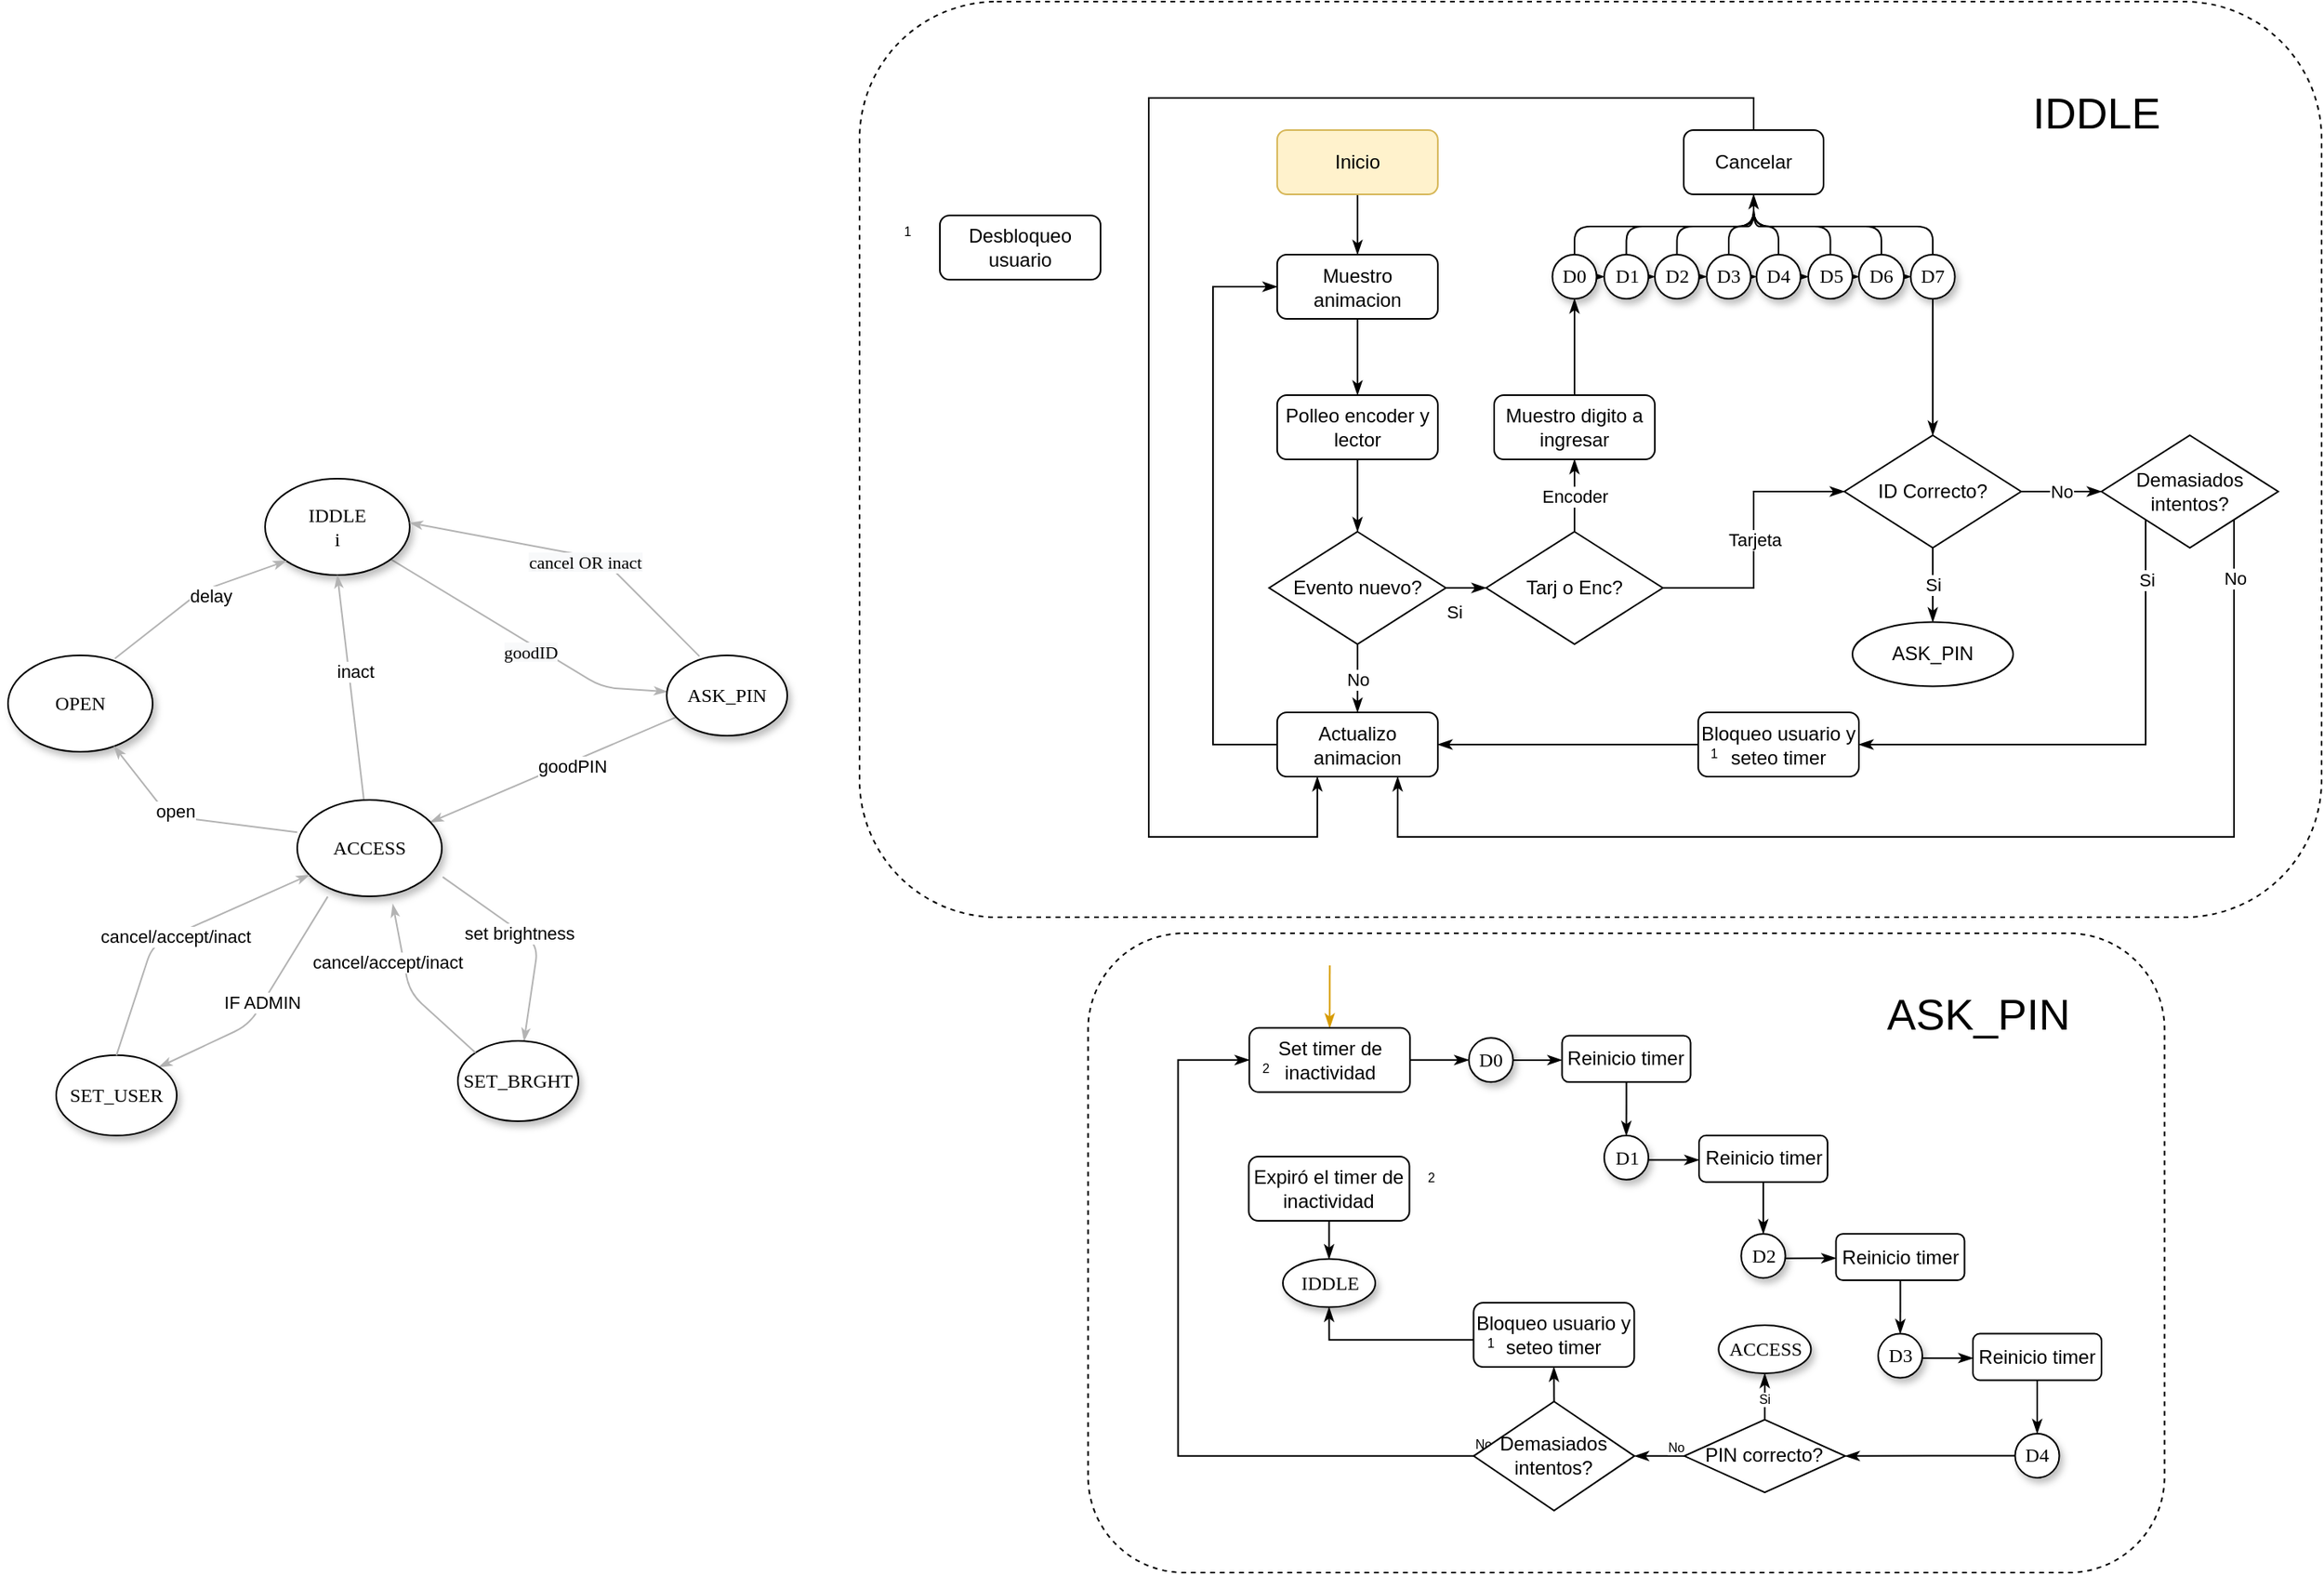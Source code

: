 <mxfile version="13.7.9" type="device"><diagram name="Page-1" id="42789a77-a242-8287-6e28-9cd8cfd52e62"><mxGraphModel dx="1693" dy="1865" grid="1" gridSize="10" guides="1" tooltips="1" connect="1" arrows="1" fold="1" page="1" pageScale="1" pageWidth="1100" pageHeight="850" background="#ffffff" math="0" shadow="0"><root><mxCell id="0"/><mxCell id="1" parent="0"/><mxCell id="RaP16aRLE0DWbijVySvO-235" value="" style="rounded=1;whiteSpace=wrap;html=1;dashed=1;labelBackgroundColor=#ffffff;" vertex="1" parent="1"><mxGeometry x="952.25" y="230" width="670" height="398" as="geometry"/></mxCell><mxCell id="RaP16aRLE0DWbijVySvO-65" value="" style="rounded=1;whiteSpace=wrap;html=1;dashed=1;labelBackgroundColor=#ffffff;" vertex="1" parent="1"><mxGeometry x="810" y="-350" width="910" height="570" as="geometry"/></mxCell><mxCell id="1ea317790d2ca983-12" style="edgeStyle=none;rounded=1;html=1;labelBackgroundColor=none;startArrow=none;startFill=0;startSize=5;endArrow=classicThin;endFill=1;endSize=5;jettySize=auto;orthogonalLoop=1;strokeColor=#B3B3B3;strokeWidth=1;fontFamily=Verdana;fontSize=12;exitX=0.211;exitY=1.003;exitDx=0;exitDy=0;entryX=1;entryY=0;entryDx=0;entryDy=0;exitPerimeter=0;" parent="1" source="1ea317790d2ca983-4" target="1ea317790d2ca983-2" edge="1"><mxGeometry relative="1" as="geometry"><mxPoint x="519.34" y="276.11" as="sourcePoint"/><Array as="points"><mxPoint x="430" y="287"/></Array></mxGeometry></mxCell><mxCell id="RaP16aRLE0DWbijVySvO-8" value="IF ADMIN" style="edgeLabel;html=1;align=center;verticalAlign=middle;resizable=0;points=[];" vertex="1" connectable="0" parent="1ea317790d2ca983-12"><mxGeometry x="0.001" y="-1" relative="1" as="geometry"><mxPoint as="offset"/></mxGeometry></mxCell><mxCell id="1ea317790d2ca983-13" value="" style="edgeStyle=none;rounded=1;html=1;labelBackgroundColor=none;startArrow=none;startFill=0;startSize=5;endArrow=classicThin;endFill=1;endSize=5;jettySize=auto;orthogonalLoop=1;strokeColor=#B3B3B3;strokeWidth=1;fontFamily=Verdana;fontSize=12;metaEdit=0;exitX=1.006;exitY=0.799;exitDx=0;exitDy=0;exitPerimeter=0;" parent="1" source="1ea317790d2ca983-4" target="1ea317790d2ca983-9" edge="1"><mxGeometry relative="1" as="geometry"><mxPoint x="590" y="147" as="sourcePoint"/><Array as="points"><mxPoint x="610" y="237"/></Array></mxGeometry></mxCell><mxCell id="RaP16aRLE0DWbijVySvO-10" value="set brightness" style="edgeLabel;html=1;align=center;verticalAlign=middle;resizable=0;points=[];" vertex="1" connectable="0" parent="1ea317790d2ca983-13"><mxGeometry x="-0.119" y="-1" relative="1" as="geometry"><mxPoint as="offset"/></mxGeometry></mxCell><mxCell id="1ea317790d2ca983-14" value="" style="edgeStyle=none;rounded=1;html=1;labelBackgroundColor=none;startArrow=none;startFill=0;startSize=5;endArrow=classicThin;endFill=1;endSize=5;jettySize=auto;orthogonalLoop=1;strokeColor=#B3B3B3;strokeWidth=1;fontFamily=Verdana;fontSize=12" parent="1" source="1ea317790d2ca983-1" target="1ea317790d2ca983-3" edge="1"><mxGeometry relative="1" as="geometry"><Array as="points"><mxPoint x="650" y="77"/></Array></mxGeometry></mxCell><mxCell id="RaP16aRLE0DWbijVySvO-16" value="&lt;span style=&quot;font-family: &amp;#34;verdana&amp;#34; ; background-color: rgb(248 , 249 , 250)&quot;&gt;&lt;font style=&quot;font-size: 11px&quot;&gt;goodID&lt;/font&gt;&lt;/span&gt;" style="edgeLabel;html=1;align=center;verticalAlign=middle;resizable=0;points=[];" vertex="1" connectable="0" parent="1ea317790d2ca983-14"><mxGeometry x="0.07" y="-4" relative="1" as="geometry"><mxPoint as="offset"/></mxGeometry></mxCell><mxCell id="1ea317790d2ca983-1" value="IDDLE&lt;br&gt;i" style="ellipse;whiteSpace=wrap;html=1;rounded=0;shadow=1;comic=0;labelBackgroundColor=none;strokeWidth=1;fontFamily=Verdana;fontSize=12;align=center;" parent="1" vertex="1"><mxGeometry x="440" y="-53" width="90" height="60" as="geometry"/></mxCell><mxCell id="1ea317790d2ca983-2" value="&lt;span&gt;SET_USER&lt;/span&gt;" style="ellipse;whiteSpace=wrap;html=1;rounded=0;shadow=1;comic=0;labelBackgroundColor=none;strokeWidth=1;fontFamily=Verdana;fontSize=12;align=center;" parent="1" vertex="1"><mxGeometry x="310" y="305.93" width="75" height="50" as="geometry"/></mxCell><mxCell id="1ea317790d2ca983-15" value="" style="edgeStyle=none;rounded=1;html=1;labelBackgroundColor=none;startArrow=none;startFill=0;startSize=5;endArrow=classicThin;endFill=1;endSize=5;jettySize=auto;orthogonalLoop=1;strokeColor=#B3B3B3;strokeWidth=1;fontFamily=Verdana;fontSize=12" parent="1" source="1ea317790d2ca983-3" target="1ea317790d2ca983-4" edge="1"><mxGeometry relative="1" as="geometry"/></mxCell><mxCell id="RaP16aRLE0DWbijVySvO-13" value="goodPIN" style="edgeLabel;html=1;align=center;verticalAlign=middle;resizable=0;points=[];" vertex="1" connectable="0" parent="1ea317790d2ca983-15"><mxGeometry x="-0.144" y="3" relative="1" as="geometry"><mxPoint x="-1" as="offset"/></mxGeometry></mxCell><mxCell id="1ea317790d2ca983-3" value="&lt;span&gt;ASK_PIN&lt;/span&gt;" style="ellipse;whiteSpace=wrap;html=1;rounded=0;shadow=1;comic=0;labelBackgroundColor=none;strokeWidth=1;fontFamily=Verdana;fontSize=12;align=center;" parent="1" vertex="1"><mxGeometry x="690" y="57" width="75" height="50" as="geometry"/></mxCell><mxCell id="1ea317790d2ca983-16" value="" style="edgeStyle=none;rounded=1;html=1;labelBackgroundColor=none;startArrow=none;startFill=0;startSize=5;endArrow=classicThin;endFill=1;endSize=5;jettySize=auto;orthogonalLoop=1;strokeColor=#B3B3B3;strokeWidth=1;fontFamily=Verdana;fontSize=12;entryX=0.5;entryY=1;entryDx=0;entryDy=0;" parent="1" source="1ea317790d2ca983-4" target="1ea317790d2ca983-1" edge="1"><mxGeometry relative="1" as="geometry"><mxPoint x="727.5" y="337" as="targetPoint"/></mxGeometry></mxCell><mxCell id="RaP16aRLE0DWbijVySvO-14" value="inact" style="edgeLabel;html=1;align=center;verticalAlign=middle;resizable=0;points=[];" vertex="1" connectable="0" parent="1ea317790d2ca983-16"><mxGeometry x="0.141" y="-4" relative="1" as="geometry"><mxPoint as="offset"/></mxGeometry></mxCell><mxCell id="1ea317790d2ca983-4" value="ACCESS" style="ellipse;whiteSpace=wrap;html=1;rounded=0;shadow=1;comic=0;labelBackgroundColor=none;strokeWidth=1;fontFamily=Verdana;fontSize=12;align=center;" parent="1" vertex="1"><mxGeometry x="460" y="147" width="90" height="60" as="geometry"/></mxCell><mxCell id="1ea317790d2ca983-9" value="SET_BRGHT" style="ellipse;whiteSpace=wrap;html=1;rounded=0;shadow=1;comic=0;labelBackgroundColor=none;strokeWidth=1;fontFamily=Verdana;fontSize=12;align=center;" parent="1" vertex="1"><mxGeometry x="560" y="297" width="75" height="50" as="geometry"/></mxCell><mxCell id="RaP16aRLE0DWbijVySvO-6" value="" style="edgeStyle=none;rounded=1;html=1;labelBackgroundColor=none;startArrow=classicThin;startFill=1;startSize=5;endArrow=none;endFill=0;endSize=5;jettySize=auto;orthogonalLoop=1;strokeColor=#B3B3B3;strokeWidth=1;fontFamily=Verdana;fontSize=12;exitX=0.661;exitY=1.081;exitDx=0;exitDy=0;entryX=0;entryY=0;entryDx=0;entryDy=0;exitPerimeter=0;" edge="1" parent="1" source="1ea317790d2ca983-4" target="1ea317790d2ca983-9"><mxGeometry relative="1" as="geometry"><mxPoint x="577.03" y="168.072" as="sourcePoint"/><mxPoint x="619.609" y="303.491" as="targetPoint"/><Array as="points"><mxPoint x="530" y="267"/></Array></mxGeometry></mxCell><mxCell id="RaP16aRLE0DWbijVySvO-11" value="cancel/accept/inact" style="edgeLabel;html=1;align=center;verticalAlign=middle;resizable=0;points=[];" vertex="1" connectable="0" parent="RaP16aRLE0DWbijVySvO-6"><mxGeometry x="0.022" y="18" relative="1" as="geometry"><mxPoint x="-27" y="-7" as="offset"/></mxGeometry></mxCell><mxCell id="RaP16aRLE0DWbijVySvO-7" style="edgeStyle=none;rounded=1;html=1;labelBackgroundColor=none;startArrow=classicThin;startFill=1;startSize=5;endArrow=none;endFill=0;endSize=5;jettySize=auto;orthogonalLoop=1;strokeColor=#B3B3B3;strokeWidth=1;fontFamily=Verdana;fontSize=12;entryX=0.5;entryY=0;entryDx=0;entryDy=0;" edge="1" parent="1" source="1ea317790d2ca983-4" target="1ea317790d2ca983-2"><mxGeometry relative="1" as="geometry"><mxPoint x="502.97" y="267.002" as="sourcePoint"/><mxPoint x="546.91" y="599.911" as="targetPoint"/><Array as="points"><mxPoint x="370" y="237"/></Array></mxGeometry></mxCell><mxCell id="RaP16aRLE0DWbijVySvO-9" value="cancel/accept/inact" style="edgeLabel;html=1;align=center;verticalAlign=middle;resizable=0;points=[];" vertex="1" connectable="0" parent="RaP16aRLE0DWbijVySvO-7"><mxGeometry x="0.033" y="1" relative="1" as="geometry"><mxPoint as="offset"/></mxGeometry></mxCell><mxCell id="RaP16aRLE0DWbijVySvO-17" value="" style="edgeStyle=none;rounded=1;html=1;labelBackgroundColor=none;startArrow=classicThin;startFill=1;startSize=5;endArrow=none;endFill=0;endSize=5;jettySize=auto;orthogonalLoop=1;strokeColor=#B3B3B3;strokeWidth=1;fontFamily=Verdana;fontSize=12;entryX=0.271;entryY=0.011;entryDx=0;entryDy=0;entryPerimeter=0;" edge="1" parent="1" target="1ea317790d2ca983-3"><mxGeometry relative="1" as="geometry"><mxPoint x="530.0" y="-25.5" as="sourcePoint"/><mxPoint x="701.889" y="57.002" as="targetPoint"/><Array as="points"><mxPoint x="650" y="-3"/></Array></mxGeometry></mxCell><mxCell id="RaP16aRLE0DWbijVySvO-18" value="&lt;font face=&quot;verdana&quot; size=&quot;1&quot;&gt;&lt;span style=&quot;background-color: rgb(248 , 249 , 250) ; font-size: 11px&quot;&gt;cancel OR inact&lt;/span&gt;&lt;/font&gt;" style="edgeLabel;html=1;align=center;verticalAlign=middle;resizable=0;points=[];" vertex="1" connectable="0" parent="RaP16aRLE0DWbijVySvO-17"><mxGeometry x="0.07" y="-4" relative="1" as="geometry"><mxPoint as="offset"/></mxGeometry></mxCell><mxCell id="RaP16aRLE0DWbijVySvO-26" value="OPEN" style="ellipse;whiteSpace=wrap;html=1;rounded=0;shadow=1;comic=0;labelBackgroundColor=none;strokeWidth=1;fontFamily=Verdana;fontSize=12;align=center;" vertex="1" parent="1"><mxGeometry x="280" y="57" width="90" height="60" as="geometry"/></mxCell><mxCell id="RaP16aRLE0DWbijVySvO-27" value="" style="edgeStyle=none;rounded=1;html=1;labelBackgroundColor=none;startArrow=none;startFill=0;startSize=5;endArrow=classicThin;endFill=1;endSize=5;jettySize=auto;orthogonalLoop=1;strokeColor=#B3B3B3;strokeWidth=1;fontFamily=Verdana;fontSize=12;" edge="1" parent="1" target="RaP16aRLE0DWbijVySvO-26"><mxGeometry relative="1" as="geometry"><mxPoint x="459.999" y="167.092" as="sourcePoint"/><mxPoint x="443.53" y="27" as="targetPoint"/><Array as="points"><mxPoint x="380" y="157"/></Array></mxGeometry></mxCell><mxCell id="RaP16aRLE0DWbijVySvO-28" value="open" style="edgeLabel;html=1;align=center;verticalAlign=middle;resizable=0;points=[];" vertex="1" connectable="0" parent="RaP16aRLE0DWbijVySvO-27"><mxGeometry x="0.141" y="-4" relative="1" as="geometry"><mxPoint as="offset"/></mxGeometry></mxCell><mxCell id="RaP16aRLE0DWbijVySvO-29" value="" style="edgeStyle=none;rounded=1;html=1;labelBackgroundColor=none;startArrow=none;startFill=0;startSize=5;endArrow=classicThin;endFill=1;endSize=5;jettySize=auto;orthogonalLoop=1;strokeColor=#B3B3B3;strokeWidth=1;fontFamily=Verdana;fontSize=12;entryX=0;entryY=1;entryDx=0;entryDy=0;" edge="1" parent="1" target="1ea317790d2ca983-1"><mxGeometry relative="1" as="geometry"><mxPoint x="346.469" y="59.042" as="sourcePoint"/><mxPoint x="330" y="-81.05" as="targetPoint"/><Array as="points"><mxPoint x="400" y="17"/></Array></mxGeometry></mxCell><mxCell id="RaP16aRLE0DWbijVySvO-31" value="delay" style="edgeLabel;html=1;align=center;verticalAlign=middle;resizable=0;points=[];" vertex="1" connectable="0" parent="RaP16aRLE0DWbijVySvO-29"><mxGeometry x="-0.167" y="-14" relative="1" as="geometry"><mxPoint x="10" y="-18" as="offset"/></mxGeometry></mxCell><mxCell id="RaP16aRLE0DWbijVySvO-54" style="edgeStyle=orthogonalEdgeStyle;rounded=0;orthogonalLoop=1;jettySize=auto;html=1;exitX=0.5;exitY=1;exitDx=0;exitDy=0;entryX=0.5;entryY=0;entryDx=0;entryDy=0;startArrow=none;startFill=0;endArrow=classicThin;endFill=1;" edge="1" parent="1" source="RaP16aRLE0DWbijVySvO-40" target="RaP16aRLE0DWbijVySvO-81"><mxGeometry relative="1" as="geometry"><mxPoint x="1119.94" y="-32.5" as="targetPoint"/></mxGeometry></mxCell><mxCell id="RaP16aRLE0DWbijVySvO-40" value="Muestro animacion" style="rounded=1;whiteSpace=wrap;html=1;" vertex="1" parent="1"><mxGeometry x="1069.94" y="-192.5" width="100" height="40" as="geometry"/></mxCell><mxCell id="RaP16aRLE0DWbijVySvO-58" value="No" style="edgeStyle=orthogonalEdgeStyle;rounded=0;orthogonalLoop=1;jettySize=auto;html=1;exitX=1;exitY=0.5;exitDx=0;exitDy=0;entryX=0;entryY=0.5;entryDx=0;entryDy=0;startArrow=none;startFill=0;endArrow=classicThin;endFill=1;" edge="1" parent="1" source="RaP16aRLE0DWbijVySvO-46" target="RaP16aRLE0DWbijVySvO-55"><mxGeometry relative="1" as="geometry"/></mxCell><mxCell id="RaP16aRLE0DWbijVySvO-98" value="Si" style="edgeStyle=orthogonalEdgeStyle;rounded=0;orthogonalLoop=1;jettySize=auto;html=1;exitX=0.5;exitY=1;exitDx=0;exitDy=0;entryX=0.5;entryY=0;entryDx=0;entryDy=0;startArrow=none;startFill=0;endArrow=classicThin;endFill=1;" edge="1" parent="1" source="RaP16aRLE0DWbijVySvO-46" target="RaP16aRLE0DWbijVySvO-97"><mxGeometry relative="1" as="geometry"/></mxCell><mxCell id="RaP16aRLE0DWbijVySvO-46" value="ID Correcto?" style="rhombus;whiteSpace=wrap;html=1;" vertex="1" parent="1"><mxGeometry x="1423" y="-80" width="110" height="70" as="geometry"/></mxCell><mxCell id="RaP16aRLE0DWbijVySvO-57" style="edgeStyle=orthogonalEdgeStyle;rounded=0;orthogonalLoop=1;jettySize=auto;html=1;exitX=0;exitY=0.5;exitDx=0;exitDy=0;entryX=0;entryY=0.5;entryDx=0;entryDy=0;startArrow=none;startFill=0;endArrow=classicThin;endFill=1;" edge="1" parent="1" source="RaP16aRLE0DWbijVySvO-48" target="RaP16aRLE0DWbijVySvO-40"><mxGeometry relative="1" as="geometry"><Array as="points"><mxPoint x="1030" y="113"/><mxPoint x="1030" y="-172"/></Array></mxGeometry></mxCell><mxCell id="RaP16aRLE0DWbijVySvO-48" value="Actualizo animacion" style="rounded=1;whiteSpace=wrap;html=1;" vertex="1" parent="1"><mxGeometry x="1069.94" y="92.5" width="100" height="40" as="geometry"/></mxCell><mxCell id="RaP16aRLE0DWbijVySvO-59" value="No" style="edgeStyle=orthogonalEdgeStyle;rounded=0;orthogonalLoop=1;jettySize=auto;html=1;exitX=1;exitY=1;exitDx=0;exitDy=0;entryX=0.75;entryY=1;entryDx=0;entryDy=0;startArrow=none;startFill=0;endArrow=classicThin;endFill=1;" edge="1" parent="1" source="RaP16aRLE0DWbijVySvO-55" target="RaP16aRLE0DWbijVySvO-48"><mxGeometry x="-0.904" relative="1" as="geometry"><Array as="points"><mxPoint x="1666" y="170"/><mxPoint x="1145" y="170"/></Array><mxPoint as="offset"/></mxGeometry></mxCell><mxCell id="RaP16aRLE0DWbijVySvO-136" value="Si" style="edgeStyle=orthogonalEdgeStyle;rounded=0;orthogonalLoop=1;jettySize=auto;html=1;exitX=0;exitY=1;exitDx=0;exitDy=0;entryX=1;entryY=0.5;entryDx=0;entryDy=0;startArrow=none;startFill=0;endArrow=classicThin;endFill=1;endSize=6;strokeColor=#000000;" edge="1" parent="1" source="RaP16aRLE0DWbijVySvO-55" target="RaP16aRLE0DWbijVySvO-135"><mxGeometry x="-0.764" relative="1" as="geometry"><Array as="points"><mxPoint x="1611" y="113"/></Array><mxPoint as="offset"/></mxGeometry></mxCell><mxCell id="RaP16aRLE0DWbijVySvO-55" value="Demasiados intentos?" style="rhombus;whiteSpace=wrap;html=1;" vertex="1" parent="1"><mxGeometry x="1583" y="-80" width="110" height="70" as="geometry"/></mxCell><mxCell id="RaP16aRLE0DWbijVySvO-64" style="edgeStyle=orthogonalEdgeStyle;rounded=0;orthogonalLoop=1;jettySize=auto;html=1;exitX=0.5;exitY=1;exitDx=0;exitDy=0;entryX=0.5;entryY=0;entryDx=0;entryDy=0;startArrow=none;startFill=0;endArrow=classicThin;endFill=1;" edge="1" parent="1" source="RaP16aRLE0DWbijVySvO-63" target="RaP16aRLE0DWbijVySvO-40"><mxGeometry relative="1" as="geometry"/></mxCell><mxCell id="RaP16aRLE0DWbijVySvO-63" value="Inicio" style="rounded=1;whiteSpace=wrap;html=1;fillColor=#fff2cc;strokeColor=#d6b656;" vertex="1" parent="1"><mxGeometry x="1069.94" y="-270" width="100" height="40" as="geometry"/></mxCell><mxCell id="RaP16aRLE0DWbijVySvO-66" value="&lt;font style=&quot;font-size: 27px&quot;&gt;IDDLE&lt;/font&gt;" style="text;html=1;strokeColor=none;fillColor=none;align=center;verticalAlign=middle;whiteSpace=wrap;rounded=0;dashed=1;" vertex="1" parent="1"><mxGeometry x="1560" y="-290" width="40" height="20" as="geometry"/></mxCell><mxCell id="RaP16aRLE0DWbijVySvO-105" style="edgeStyle=orthogonalEdgeStyle;rounded=0;orthogonalLoop=1;jettySize=auto;html=1;exitX=1;exitY=0.5;exitDx=0;exitDy=0;entryX=0;entryY=0.5;entryDx=0;entryDy=0;startArrow=none;startFill=0;endArrow=classicThin;endFill=1;" edge="1" parent="1" source="RaP16aRLE0DWbijVySvO-67" target="RaP16aRLE0DWbijVySvO-90"><mxGeometry relative="1" as="geometry"/></mxCell><mxCell id="RaP16aRLE0DWbijVySvO-122" style="edgeStyle=orthogonalEdgeStyle;orthogonalLoop=1;jettySize=auto;html=1;exitX=0.5;exitY=0;exitDx=0;exitDy=0;entryX=0.5;entryY=1;entryDx=0;entryDy=0;startArrow=none;startFill=0;endArrow=classicThin;endFill=1;endSize=6;rounded=1;" edge="1" parent="1" source="RaP16aRLE0DWbijVySvO-67" target="RaP16aRLE0DWbijVySvO-121"><mxGeometry relative="1" as="geometry"><Array as="points"><mxPoint x="1255" y="-210"/><mxPoint x="1366" y="-210"/></Array></mxGeometry></mxCell><mxCell id="RaP16aRLE0DWbijVySvO-67" value="D0" style="ellipse;whiteSpace=wrap;html=1;rounded=0;shadow=1;comic=0;labelBackgroundColor=none;strokeWidth=1;fontFamily=Verdana;fontSize=12;align=center;" vertex="1" parent="1"><mxGeometry x="1241.25" y="-192.5" width="27.5" height="27.5" as="geometry"/></mxCell><mxCell id="RaP16aRLE0DWbijVySvO-83" style="edgeStyle=orthogonalEdgeStyle;rounded=0;orthogonalLoop=1;jettySize=auto;html=1;entryX=0.5;entryY=0;entryDx=0;entryDy=0;startArrow=none;startFill=0;endArrow=classicThin;endFill=1;" edge="1" parent="1" source="RaP16aRLE0DWbijVySvO-81" target="RaP16aRLE0DWbijVySvO-82"><mxGeometry relative="1" as="geometry"/></mxCell><mxCell id="RaP16aRLE0DWbijVySvO-81" value="Polleo encoder y lector" style="rounded=1;whiteSpace=wrap;html=1;" vertex="1" parent="1"><mxGeometry x="1069.94" y="-105" width="100" height="40" as="geometry"/></mxCell><mxCell id="RaP16aRLE0DWbijVySvO-84" value="No" style="edgeStyle=orthogonalEdgeStyle;rounded=0;orthogonalLoop=1;jettySize=auto;html=1;exitX=0.5;exitY=1;exitDx=0;exitDy=0;entryX=0.5;entryY=0;entryDx=0;entryDy=0;startArrow=none;startFill=0;endArrow=classicThin;endFill=1;" edge="1" parent="1" source="RaP16aRLE0DWbijVySvO-82" target="RaP16aRLE0DWbijVySvO-48"><mxGeometry relative="1" as="geometry"/></mxCell><mxCell id="RaP16aRLE0DWbijVySvO-130" value="Si" style="edgeStyle=orthogonalEdgeStyle;rounded=1;orthogonalLoop=1;jettySize=auto;html=1;exitX=1;exitY=0.5;exitDx=0;exitDy=0;entryX=0;entryY=0.5;entryDx=0;entryDy=0;startArrow=none;startFill=0;endArrow=classicThin;endFill=1;endSize=6;strokeColor=#000000;" edge="1" parent="1"><mxGeometry x="-0.596" y="-15" relative="1" as="geometry"><mxPoint x="1174.94" y="15" as="sourcePoint"/><mxPoint x="1200" y="15" as="targetPoint"/><mxPoint as="offset"/></mxGeometry></mxCell><mxCell id="RaP16aRLE0DWbijVySvO-82" value="Evento nuevo?" style="rhombus;whiteSpace=wrap;html=1;" vertex="1" parent="1"><mxGeometry x="1064.94" y="-20" width="110" height="70" as="geometry"/></mxCell><mxCell id="RaP16aRLE0DWbijVySvO-86" value="Tarjeta" style="edgeStyle=orthogonalEdgeStyle;rounded=0;orthogonalLoop=1;jettySize=auto;html=1;exitX=1;exitY=0.5;exitDx=0;exitDy=0;entryX=0;entryY=0.5;entryDx=0;entryDy=0;startArrow=none;startFill=0;endArrow=classicThin;endFill=1;" edge="1" parent="1" source="RaP16aRLE0DWbijVySvO-85" target="RaP16aRLE0DWbijVySvO-46"><mxGeometry relative="1" as="geometry"><mxPoint x="1340" y="15" as="sourcePoint"/></mxGeometry></mxCell><mxCell id="RaP16aRLE0DWbijVySvO-89" value="Encoder" style="edgeStyle=orthogonalEdgeStyle;rounded=0;orthogonalLoop=1;jettySize=auto;html=1;exitX=0.5;exitY=0;exitDx=0;exitDy=0;entryX=0.5;entryY=1;entryDx=0;entryDy=0;startArrow=none;startFill=0;endArrow=classicThin;endFill=1;" edge="1" parent="1" source="RaP16aRLE0DWbijVySvO-85" target="RaP16aRLE0DWbijVySvO-88"><mxGeometry relative="1" as="geometry"/></mxCell><mxCell id="RaP16aRLE0DWbijVySvO-85" value="Tarj o Enc?" style="rhombus;whiteSpace=wrap;html=1;" vertex="1" parent="1"><mxGeometry x="1200" y="-20" width="110" height="70" as="geometry"/></mxCell><mxCell id="RaP16aRLE0DWbijVySvO-118" style="edgeStyle=orthogonalEdgeStyle;rounded=0;orthogonalLoop=1;jettySize=auto;html=1;exitX=0.5;exitY=0;exitDx=0;exitDy=0;entryX=0.5;entryY=1;entryDx=0;entryDy=0;startArrow=none;startFill=0;endArrow=classicThin;endFill=1;" edge="1" parent="1" source="RaP16aRLE0DWbijVySvO-88" target="RaP16aRLE0DWbijVySvO-67"><mxGeometry relative="1" as="geometry"/></mxCell><mxCell id="RaP16aRLE0DWbijVySvO-88" value="Muestro digito a ingresar" style="rounded=1;whiteSpace=wrap;html=1;" vertex="1" parent="1"><mxGeometry x="1205" y="-105" width="100" height="40" as="geometry"/></mxCell><mxCell id="RaP16aRLE0DWbijVySvO-109" style="edgeStyle=orthogonalEdgeStyle;rounded=0;orthogonalLoop=1;jettySize=auto;html=1;exitX=1;exitY=0.5;exitDx=0;exitDy=0;entryX=0;entryY=0.5;entryDx=0;entryDy=0;startArrow=none;startFill=0;endArrow=classicThin;endFill=1;" edge="1" parent="1" source="RaP16aRLE0DWbijVySvO-90" target="RaP16aRLE0DWbijVySvO-107"><mxGeometry relative="1" as="geometry"/></mxCell><mxCell id="RaP16aRLE0DWbijVySvO-123" style="edgeStyle=orthogonalEdgeStyle;orthogonalLoop=1;jettySize=auto;html=1;exitX=0.5;exitY=0;exitDx=0;exitDy=0;entryX=0.5;entryY=1;entryDx=0;entryDy=0;startArrow=none;startFill=0;endArrow=none;endFill=0;endSize=6;strokeColor=#000000;rounded=1;" edge="1" parent="1" source="RaP16aRLE0DWbijVySvO-90" target="RaP16aRLE0DWbijVySvO-121"><mxGeometry relative="1" as="geometry"><Array as="points"><mxPoint x="1287" y="-210"/><mxPoint x="1366" y="-210"/></Array></mxGeometry></mxCell><mxCell id="RaP16aRLE0DWbijVySvO-90" value="D1" style="ellipse;whiteSpace=wrap;html=1;rounded=0;shadow=1;comic=0;labelBackgroundColor=none;strokeWidth=1;fontFamily=Verdana;fontSize=12;align=center;" vertex="1" parent="1"><mxGeometry x="1273.5" y="-192.5" width="27.5" height="27.5" as="geometry"/></mxCell><mxCell id="RaP16aRLE0DWbijVySvO-97" value="ASK_PIN" style="ellipse;whiteSpace=wrap;html=1;" vertex="1" parent="1"><mxGeometry x="1428" y="36.25" width="100" height="40" as="geometry"/></mxCell><mxCell id="RaP16aRLE0DWbijVySvO-106" style="edgeStyle=orthogonalEdgeStyle;rounded=0;orthogonalLoop=1;jettySize=auto;html=1;exitX=1;exitY=0.5;exitDx=0;exitDy=0;entryX=0;entryY=0.5;entryDx=0;entryDy=0;startArrow=none;startFill=0;endArrow=classicThin;endFill=1;" edge="1" parent="1" source="RaP16aRLE0DWbijVySvO-107" target="RaP16aRLE0DWbijVySvO-108"><mxGeometry relative="1" as="geometry"/></mxCell><mxCell id="RaP16aRLE0DWbijVySvO-124" style="edgeStyle=orthogonalEdgeStyle;rounded=1;orthogonalLoop=1;jettySize=auto;html=1;exitX=0.5;exitY=0;exitDx=0;exitDy=0;entryX=0.5;entryY=1;entryDx=0;entryDy=0;startArrow=none;startFill=0;endArrow=none;endFill=0;endSize=6;strokeColor=#000000;" edge="1" parent="1" source="RaP16aRLE0DWbijVySvO-107" target="RaP16aRLE0DWbijVySvO-121"><mxGeometry relative="1" as="geometry"><Array as="points"><mxPoint x="1319" y="-210"/><mxPoint x="1366" y="-210"/></Array></mxGeometry></mxCell><mxCell id="RaP16aRLE0DWbijVySvO-107" value="D2" style="ellipse;whiteSpace=wrap;html=1;rounded=0;shadow=1;comic=0;labelBackgroundColor=none;strokeWidth=1;fontFamily=Verdana;fontSize=12;align=center;" vertex="1" parent="1"><mxGeometry x="1305" y="-192.5" width="27.5" height="27.5" as="geometry"/></mxCell><mxCell id="RaP16aRLE0DWbijVySvO-117" style="edgeStyle=orthogonalEdgeStyle;rounded=0;orthogonalLoop=1;jettySize=auto;html=1;exitX=1;exitY=0.5;exitDx=0;exitDy=0;entryX=0;entryY=0.5;entryDx=0;entryDy=0;startArrow=none;startFill=0;endArrow=classicThin;endFill=1;" edge="1" parent="1" source="RaP16aRLE0DWbijVySvO-108" target="RaP16aRLE0DWbijVySvO-111"><mxGeometry relative="1" as="geometry"/></mxCell><mxCell id="RaP16aRLE0DWbijVySvO-125" style="edgeStyle=orthogonalEdgeStyle;rounded=1;orthogonalLoop=1;jettySize=auto;html=1;exitX=0.5;exitY=0;exitDx=0;exitDy=0;entryX=0.5;entryY=1;entryDx=0;entryDy=0;startArrow=none;startFill=0;endArrow=none;endFill=0;endSize=6;strokeColor=#000000;" edge="1" parent="1" source="RaP16aRLE0DWbijVySvO-108" target="RaP16aRLE0DWbijVySvO-121"><mxGeometry relative="1" as="geometry"><Array as="points"><mxPoint x="1351" y="-210"/><mxPoint x="1366" y="-210"/></Array></mxGeometry></mxCell><mxCell id="RaP16aRLE0DWbijVySvO-108" value="D3" style="ellipse;whiteSpace=wrap;html=1;rounded=0;shadow=1;comic=0;labelBackgroundColor=none;strokeWidth=1;fontFamily=Verdana;fontSize=12;align=center;" vertex="1" parent="1"><mxGeometry x="1337.25" y="-192.5" width="27.5" height="27.5" as="geometry"/></mxCell><mxCell id="RaP16aRLE0DWbijVySvO-110" style="edgeStyle=orthogonalEdgeStyle;rounded=0;orthogonalLoop=1;jettySize=auto;html=1;exitX=1;exitY=0.5;exitDx=0;exitDy=0;entryX=0;entryY=0.5;entryDx=0;entryDy=0;startArrow=none;startFill=0;endArrow=classicThin;endFill=1;" edge="1" parent="1" source="RaP16aRLE0DWbijVySvO-111" target="RaP16aRLE0DWbijVySvO-113"><mxGeometry relative="1" as="geometry"/></mxCell><mxCell id="RaP16aRLE0DWbijVySvO-126" style="edgeStyle=orthogonalEdgeStyle;rounded=1;orthogonalLoop=1;jettySize=auto;html=1;exitX=0.5;exitY=0;exitDx=0;exitDy=0;entryX=0.5;entryY=1;entryDx=0;entryDy=0;startArrow=none;startFill=0;endArrow=none;endFill=0;endSize=6;strokeColor=#000000;" edge="1" parent="1" source="RaP16aRLE0DWbijVySvO-111" target="RaP16aRLE0DWbijVySvO-121"><mxGeometry relative="1" as="geometry"><Array as="points"><mxPoint x="1382" y="-210"/><mxPoint x="1366" y="-210"/></Array></mxGeometry></mxCell><mxCell id="RaP16aRLE0DWbijVySvO-111" value="D4" style="ellipse;whiteSpace=wrap;html=1;rounded=0;shadow=1;comic=0;labelBackgroundColor=none;strokeWidth=1;fontFamily=Verdana;fontSize=12;align=center;" vertex="1" parent="1"><mxGeometry x="1368.25" y="-192.5" width="27.5" height="27.5" as="geometry"/></mxCell><mxCell id="RaP16aRLE0DWbijVySvO-112" style="edgeStyle=orthogonalEdgeStyle;rounded=0;orthogonalLoop=1;jettySize=auto;html=1;exitX=1;exitY=0.5;exitDx=0;exitDy=0;entryX=0;entryY=0.5;entryDx=0;entryDy=0;startArrow=none;startFill=0;endArrow=classicThin;endFill=1;" edge="1" parent="1" source="RaP16aRLE0DWbijVySvO-113" target="RaP16aRLE0DWbijVySvO-115"><mxGeometry relative="1" as="geometry"/></mxCell><mxCell id="RaP16aRLE0DWbijVySvO-127" style="edgeStyle=orthogonalEdgeStyle;rounded=1;orthogonalLoop=1;jettySize=auto;html=1;exitX=0.5;exitY=0;exitDx=0;exitDy=0;entryX=0.5;entryY=1;entryDx=0;entryDy=0;startArrow=none;startFill=0;endArrow=none;endFill=0;endSize=6;strokeColor=#000000;" edge="1" parent="1" source="RaP16aRLE0DWbijVySvO-113" target="RaP16aRLE0DWbijVySvO-121"><mxGeometry relative="1" as="geometry"><Array as="points"><mxPoint x="1414" y="-210"/><mxPoint x="1366" y="-210"/></Array></mxGeometry></mxCell><mxCell id="RaP16aRLE0DWbijVySvO-113" value="D5" style="ellipse;whiteSpace=wrap;html=1;rounded=0;shadow=1;comic=0;labelBackgroundColor=none;strokeWidth=1;fontFamily=Verdana;fontSize=12;align=center;" vertex="1" parent="1"><mxGeometry x="1400.5" y="-192.5" width="27.5" height="27.5" as="geometry"/></mxCell><mxCell id="RaP16aRLE0DWbijVySvO-114" style="edgeStyle=orthogonalEdgeStyle;rounded=0;orthogonalLoop=1;jettySize=auto;html=1;exitX=1;exitY=0.5;exitDx=0;exitDy=0;entryX=0;entryY=0.5;entryDx=0;entryDy=0;startArrow=none;startFill=0;endArrow=classicThin;endFill=1;" edge="1" parent="1" source="RaP16aRLE0DWbijVySvO-115" target="RaP16aRLE0DWbijVySvO-116"><mxGeometry relative="1" as="geometry"/></mxCell><mxCell id="RaP16aRLE0DWbijVySvO-128" style="edgeStyle=orthogonalEdgeStyle;rounded=1;orthogonalLoop=1;jettySize=auto;html=1;exitX=0.5;exitY=0;exitDx=0;exitDy=0;entryX=0.5;entryY=1;entryDx=0;entryDy=0;startArrow=none;startFill=0;endArrow=none;endFill=0;endSize=6;strokeColor=#000000;" edge="1" parent="1" source="RaP16aRLE0DWbijVySvO-115" target="RaP16aRLE0DWbijVySvO-121"><mxGeometry relative="1" as="geometry"><Array as="points"><mxPoint x="1446" y="-210"/><mxPoint x="1366" y="-210"/></Array></mxGeometry></mxCell><mxCell id="RaP16aRLE0DWbijVySvO-115" value="D6" style="ellipse;whiteSpace=wrap;html=1;rounded=0;shadow=1;comic=0;labelBackgroundColor=none;strokeWidth=1;fontFamily=Verdana;fontSize=12;align=center;" vertex="1" parent="1"><mxGeometry x="1432" y="-192.5" width="28" height="27.5" as="geometry"/></mxCell><mxCell id="RaP16aRLE0DWbijVySvO-119" style="edgeStyle=orthogonalEdgeStyle;rounded=0;orthogonalLoop=1;jettySize=auto;html=1;exitX=0.5;exitY=1;exitDx=0;exitDy=0;entryX=0.5;entryY=0;entryDx=0;entryDy=0;startArrow=none;startFill=0;endArrow=classicThin;endFill=1;" edge="1" parent="1" source="RaP16aRLE0DWbijVySvO-116" target="RaP16aRLE0DWbijVySvO-46"><mxGeometry relative="1" as="geometry"/></mxCell><mxCell id="RaP16aRLE0DWbijVySvO-129" style="edgeStyle=orthogonalEdgeStyle;rounded=1;orthogonalLoop=1;jettySize=auto;html=1;exitX=0.5;exitY=0;exitDx=0;exitDy=0;entryX=0.5;entryY=1;entryDx=0;entryDy=0;startArrow=none;startFill=0;endArrow=none;endFill=0;endSize=6;strokeColor=#000000;" edge="1" parent="1" source="RaP16aRLE0DWbijVySvO-116" target="RaP16aRLE0DWbijVySvO-121"><mxGeometry relative="1" as="geometry"><Array as="points"><mxPoint x="1478" y="-210"/><mxPoint x="1366" y="-210"/></Array></mxGeometry></mxCell><mxCell id="RaP16aRLE0DWbijVySvO-116" value="D7" style="ellipse;whiteSpace=wrap;html=1;rounded=0;shadow=1;comic=0;labelBackgroundColor=none;strokeWidth=1;fontFamily=Verdana;fontSize=12;align=center;" vertex="1" parent="1"><mxGeometry x="1464.25" y="-192.5" width="27.5" height="27.5" as="geometry"/></mxCell><mxCell id="RaP16aRLE0DWbijVySvO-144" style="edgeStyle=orthogonalEdgeStyle;rounded=0;orthogonalLoop=1;jettySize=auto;html=1;exitX=0.5;exitY=0;exitDx=0;exitDy=0;entryX=0.25;entryY=1;entryDx=0;entryDy=0;startArrow=none;startFill=0;endArrow=classicThin;endFill=1;endSize=6;strokeColor=#000000;fontSize=8;" edge="1" parent="1" source="RaP16aRLE0DWbijVySvO-121" target="RaP16aRLE0DWbijVySvO-48"><mxGeometry relative="1" as="geometry"><Array as="points"><mxPoint x="1367" y="-290"/><mxPoint x="990" y="-290"/><mxPoint x="990" y="170"/><mxPoint x="1095" y="170"/></Array></mxGeometry></mxCell><mxCell id="RaP16aRLE0DWbijVySvO-121" value="Cancelar" style="rounded=1;whiteSpace=wrap;html=1;" vertex="1" parent="1"><mxGeometry x="1323" y="-270" width="87" height="40" as="geometry"/></mxCell><mxCell id="RaP16aRLE0DWbijVySvO-133" value="" style="shape=image;html=1;verticalAlign=top;verticalLabelPosition=bottom;labelBackgroundColor=#ffffff;imageAspect=0;aspect=fixed;image=https://cdn4.iconfinder.com/data/icons/the-weather-is-nice-today/64/weather_11-128.png;dashed=1;fillColor=#FFC4C2;rotation=0;" vertex="1" parent="1"><mxGeometry x="820" y="-220" width="46.25" height="46.25" as="geometry"/></mxCell><mxCell id="RaP16aRLE0DWbijVySvO-134" value="Desbloqueo usuario" style="rounded=1;whiteSpace=wrap;html=1;" vertex="1" parent="1"><mxGeometry x="860" y="-216.88" width="100" height="40" as="geometry"/></mxCell><mxCell id="RaP16aRLE0DWbijVySvO-137" style="edgeStyle=orthogonalEdgeStyle;rounded=0;orthogonalLoop=1;jettySize=auto;html=1;entryX=1;entryY=0.5;entryDx=0;entryDy=0;startArrow=none;startFill=0;endArrow=classicThin;endFill=1;endSize=6;strokeColor=#000000;" edge="1" parent="1" source="RaP16aRLE0DWbijVySvO-135" target="RaP16aRLE0DWbijVySvO-48"><mxGeometry relative="1" as="geometry"/></mxCell><mxCell id="RaP16aRLE0DWbijVySvO-135" value="Bloqueo usuario y seteo timer" style="rounded=1;whiteSpace=wrap;html=1;" vertex="1" parent="1"><mxGeometry x="1332" y="92.5" width="100" height="40" as="geometry"/></mxCell><mxCell id="RaP16aRLE0DWbijVySvO-138" value="" style="shape=image;html=1;verticalAlign=top;verticalLabelPosition=bottom;labelBackgroundColor=#ffffff;imageAspect=0;aspect=fixed;image=https://cdn4.iconfinder.com/data/icons/the-weather-is-nice-today/64/weather_11-128.png;dashed=1;fillColor=#FFC4C2;rotation=0;" vertex="1" parent="1"><mxGeometry x="1332" y="110" width="22.5" height="22.5" as="geometry"/></mxCell><mxCell id="RaP16aRLE0DWbijVySvO-140" value="1" style="text;html=1;strokeColor=none;fillColor=none;align=center;verticalAlign=middle;whiteSpace=wrap;rounded=0;dashed=1;fontSize=8;" vertex="1" parent="1"><mxGeometry x="1322" y="108" width="40" height="20" as="geometry"/></mxCell><mxCell id="RaP16aRLE0DWbijVySvO-141" value="1" style="text;html=1;strokeColor=none;fillColor=none;align=center;verticalAlign=middle;whiteSpace=wrap;rounded=0;dashed=1;fontSize=8;" vertex="1" parent="1"><mxGeometry x="820" y="-216.88" width="40" height="20" as="geometry"/></mxCell><mxCell id="RaP16aRLE0DWbijVySvO-170" style="edgeStyle=orthogonalEdgeStyle;rounded=0;orthogonalLoop=1;jettySize=auto;html=1;entryX=0;entryY=0.5;entryDx=0;entryDy=0;startArrow=none;startFill=0;endArrow=classicThin;endFill=1;endSize=6;strokeColor=#000000;fontSize=8;fontColor=#FFE8E8;" edge="1" parent="1" source="RaP16aRLE0DWbijVySvO-145" target="RaP16aRLE0DWbijVySvO-148"><mxGeometry relative="1" as="geometry"/></mxCell><mxCell id="RaP16aRLE0DWbijVySvO-217" style="edgeStyle=orthogonalEdgeStyle;rounded=0;orthogonalLoop=1;jettySize=auto;html=1;exitX=0.5;exitY=0;exitDx=0;exitDy=0;startArrow=classicThin;startFill=1;endArrow=none;endFill=0;endSize=6;strokeColor=#d79b00;fontSize=8;fontColor=#000000;fillColor=#ffe6cc;" edge="1" parent="1" source="RaP16aRLE0DWbijVySvO-145"><mxGeometry relative="1" as="geometry"><mxPoint x="1102.679" y="250" as="targetPoint"/></mxGeometry></mxCell><mxCell id="RaP16aRLE0DWbijVySvO-145" value="Set timer de inactividad" style="rounded=1;whiteSpace=wrap;html=1;" vertex="1" parent="1"><mxGeometry x="1052.63" y="288.93" width="100" height="40" as="geometry"/></mxCell><mxCell id="RaP16aRLE0DWbijVySvO-179" style="edgeStyle=orthogonalEdgeStyle;rounded=0;orthogonalLoop=1;jettySize=auto;html=1;entryX=0;entryY=0.525;entryDx=0;entryDy=0;entryPerimeter=0;startArrow=none;startFill=0;endArrow=classicThin;endFill=1;endSize=6;strokeColor=#000000;fontSize=8;fontColor=#FFE8E8;" edge="1" parent="1" source="RaP16aRLE0DWbijVySvO-148" target="RaP16aRLE0DWbijVySvO-169"><mxGeometry relative="1" as="geometry"/></mxCell><mxCell id="RaP16aRLE0DWbijVySvO-148" value="D0" style="ellipse;whiteSpace=wrap;html=1;rounded=0;shadow=1;comic=0;labelBackgroundColor=none;strokeWidth=1;fontFamily=Verdana;fontSize=12;align=center;" vertex="1" parent="1"><mxGeometry x="1189.25" y="295.18" width="27.5" height="27.5" as="geometry"/></mxCell><mxCell id="RaP16aRLE0DWbijVySvO-151" value="D1" style="ellipse;whiteSpace=wrap;html=1;rounded=0;shadow=1;comic=0;labelBackgroundColor=none;strokeWidth=1;fontFamily=Verdana;fontSize=12;align=center;" vertex="1" parent="1"><mxGeometry x="1273.5" y="355.93" width="27.5" height="27.5" as="geometry"/></mxCell><mxCell id="RaP16aRLE0DWbijVySvO-180" style="edgeStyle=orthogonalEdgeStyle;rounded=0;orthogonalLoop=1;jettySize=auto;html=1;entryX=0.5;entryY=0;entryDx=0;entryDy=0;startArrow=none;startFill=0;endArrow=classicThin;endFill=1;endSize=6;strokeColor=#000000;fontSize=8;fontColor=#FFE8E8;" edge="1" parent="1" source="RaP16aRLE0DWbijVySvO-169" target="RaP16aRLE0DWbijVySvO-151"><mxGeometry relative="1" as="geometry"/></mxCell><mxCell id="RaP16aRLE0DWbijVySvO-169" value="Reinicio timer" style="rounded=1;whiteSpace=wrap;html=1;" vertex="1" parent="1"><mxGeometry x="1247.25" y="293.75" width="80" height="28.93" as="geometry"/></mxCell><mxCell id="RaP16aRLE0DWbijVySvO-185" style="edgeStyle=orthogonalEdgeStyle;rounded=0;orthogonalLoop=1;jettySize=auto;html=1;entryX=0;entryY=0.525;entryDx=0;entryDy=0;entryPerimeter=0;startArrow=none;startFill=0;endArrow=classicThin;endFill=1;endSize=6;strokeColor=#000000;fontSize=8;fontColor=#FFE8E8;" edge="1" parent="1" target="RaP16aRLE0DWbijVySvO-188"><mxGeometry relative="1" as="geometry"><mxPoint x="1301.0" y="371.146" as="sourcePoint"/></mxGeometry></mxCell><mxCell id="RaP16aRLE0DWbijVySvO-186" value="D2" style="ellipse;whiteSpace=wrap;html=1;rounded=0;shadow=1;comic=0;labelBackgroundColor=none;strokeWidth=1;fontFamily=Verdana;fontSize=12;align=center;" vertex="1" parent="1"><mxGeometry x="1358.75" y="417.11" width="27.5" height="27.5" as="geometry"/></mxCell><mxCell id="RaP16aRLE0DWbijVySvO-187" style="edgeStyle=orthogonalEdgeStyle;rounded=0;orthogonalLoop=1;jettySize=auto;html=1;entryX=0.5;entryY=0;entryDx=0;entryDy=0;startArrow=none;startFill=0;endArrow=classicThin;endFill=1;endSize=6;strokeColor=#000000;fontSize=8;fontColor=#FFE8E8;" edge="1" parent="1" source="RaP16aRLE0DWbijVySvO-188" target="RaP16aRLE0DWbijVySvO-186"><mxGeometry relative="1" as="geometry"/></mxCell><mxCell id="RaP16aRLE0DWbijVySvO-188" value="Reinicio timer" style="rounded=1;whiteSpace=wrap;html=1;" vertex="1" parent="1"><mxGeometry x="1332.5" y="355.93" width="80" height="28.93" as="geometry"/></mxCell><mxCell id="RaP16aRLE0DWbijVySvO-189" style="edgeStyle=orthogonalEdgeStyle;rounded=0;orthogonalLoop=1;jettySize=auto;html=1;entryX=0;entryY=0.525;entryDx=0;entryDy=0;entryPerimeter=0;startArrow=none;startFill=0;endArrow=classicThin;endFill=1;endSize=6;strokeColor=#000000;fontSize=8;fontColor=#FFE8E8;" edge="1" parent="1" target="RaP16aRLE0DWbijVySvO-192"><mxGeometry relative="1" as="geometry"><mxPoint x="1386.25" y="432.326" as="sourcePoint"/></mxGeometry></mxCell><mxCell id="RaP16aRLE0DWbijVySvO-190" value="D3" style="ellipse;whiteSpace=wrap;html=1;rounded=0;shadow=1;comic=0;labelBackgroundColor=none;strokeWidth=1;fontFamily=Verdana;fontSize=12;align=center;" vertex="1" parent="1"><mxGeometry x="1444" y="479.29" width="27.5" height="27.5" as="geometry"/></mxCell><mxCell id="RaP16aRLE0DWbijVySvO-191" style="edgeStyle=orthogonalEdgeStyle;rounded=0;orthogonalLoop=1;jettySize=auto;html=1;entryX=0.5;entryY=0;entryDx=0;entryDy=0;startArrow=none;startFill=0;endArrow=classicThin;endFill=1;endSize=6;strokeColor=#000000;fontSize=8;fontColor=#FFE8E8;" edge="1" parent="1" source="RaP16aRLE0DWbijVySvO-192" target="RaP16aRLE0DWbijVySvO-190"><mxGeometry relative="1" as="geometry"/></mxCell><mxCell id="RaP16aRLE0DWbijVySvO-192" value="Reinicio timer" style="rounded=1;whiteSpace=wrap;html=1;" vertex="1" parent="1"><mxGeometry x="1417.75" y="417.11" width="80" height="28.93" as="geometry"/></mxCell><mxCell id="RaP16aRLE0DWbijVySvO-193" style="edgeStyle=orthogonalEdgeStyle;rounded=0;orthogonalLoop=1;jettySize=auto;html=1;entryX=0;entryY=0.525;entryDx=0;entryDy=0;entryPerimeter=0;startArrow=none;startFill=0;endArrow=classicThin;endFill=1;endSize=6;strokeColor=#000000;fontSize=8;fontColor=#FFE8E8;" edge="1" parent="1" target="RaP16aRLE0DWbijVySvO-196"><mxGeometry relative="1" as="geometry"><mxPoint x="1471.5" y="494.506" as="sourcePoint"/></mxGeometry></mxCell><mxCell id="RaP16aRLE0DWbijVySvO-220" style="edgeStyle=orthogonalEdgeStyle;rounded=0;orthogonalLoop=1;jettySize=auto;html=1;exitX=0;exitY=0.5;exitDx=0;exitDy=0;entryX=1;entryY=0.5;entryDx=0;entryDy=0;startArrow=none;startFill=0;endArrow=classicThin;endFill=1;endSize=6;strokeColor=#000000;fontSize=8;fontColor=#000000;" edge="1" parent="1" source="RaP16aRLE0DWbijVySvO-194" target="RaP16aRLE0DWbijVySvO-205"><mxGeometry relative="1" as="geometry"/></mxCell><mxCell id="RaP16aRLE0DWbijVySvO-194" value="D4" style="ellipse;whiteSpace=wrap;html=1;rounded=0;shadow=1;comic=0;labelBackgroundColor=none;strokeWidth=1;fontFamily=Verdana;fontSize=12;align=center;" vertex="1" parent="1"><mxGeometry x="1529.25" y="541.47" width="27.5" height="27.5" as="geometry"/></mxCell><mxCell id="RaP16aRLE0DWbijVySvO-195" style="edgeStyle=orthogonalEdgeStyle;rounded=0;orthogonalLoop=1;jettySize=auto;html=1;entryX=0.5;entryY=0;entryDx=0;entryDy=0;startArrow=none;startFill=0;endArrow=classicThin;endFill=1;endSize=6;strokeColor=#000000;fontSize=8;fontColor=#FFE8E8;" edge="1" parent="1" source="RaP16aRLE0DWbijVySvO-196" target="RaP16aRLE0DWbijVySvO-194"><mxGeometry relative="1" as="geometry"/></mxCell><mxCell id="RaP16aRLE0DWbijVySvO-196" value="Reinicio timer" style="rounded=1;whiteSpace=wrap;html=1;" vertex="1" parent="1"><mxGeometry x="1503" y="479.29" width="80" height="28.93" as="geometry"/></mxCell><mxCell id="RaP16aRLE0DWbijVySvO-201" style="edgeStyle=orthogonalEdgeStyle;rounded=0;orthogonalLoop=1;jettySize=auto;html=1;exitX=0.5;exitY=1;exitDx=0;exitDy=0;entryX=0.5;entryY=0;entryDx=0;entryDy=0;startArrow=none;startFill=0;endArrow=classicThin;endFill=1;endSize=6;strokeColor=#000000;fontSize=8;fontColor=#000000;" edge="1" parent="1" source="RaP16aRLE0DWbijVySvO-197" target="RaP16aRLE0DWbijVySvO-200"><mxGeometry relative="1" as="geometry"/></mxCell><mxCell id="RaP16aRLE0DWbijVySvO-197" value="Expiró el timer de inactividad" style="rounded=1;whiteSpace=wrap;html=1;" vertex="1" parent="1"><mxGeometry x="1052.25" y="369" width="100" height="40" as="geometry"/></mxCell><mxCell id="RaP16aRLE0DWbijVySvO-198" value="" style="shape=image;html=1;verticalAlign=top;verticalLabelPosition=bottom;labelBackgroundColor=#ffffff;imageAspect=0;aspect=fixed;image=https://cdn4.iconfinder.com/data/icons/the-weather-is-nice-today/64/weather_11-128.png;dashed=1;fillColor=#FFC4C2;rotation=0;" vertex="1" parent="1"><mxGeometry x="1052.63" y="306.43" width="22.5" height="22.5" as="geometry"/></mxCell><mxCell id="RaP16aRLE0DWbijVySvO-199" value="2" style="text;html=1;strokeColor=none;fillColor=none;align=center;verticalAlign=middle;whiteSpace=wrap;rounded=0;dashed=1;labelBackgroundColor=none;fontSize=8;" vertex="1" parent="1"><mxGeometry x="1057.88" y="308.68" width="10" height="10" as="geometry"/></mxCell><mxCell id="RaP16aRLE0DWbijVySvO-200" value="IDDLE" style="ellipse;whiteSpace=wrap;html=1;rounded=0;shadow=1;comic=0;labelBackgroundColor=none;strokeWidth=1;fontFamily=Verdana;fontSize=12;align=center;" vertex="1" parent="1"><mxGeometry x="1073.5" y="432.79" width="57.5" height="30" as="geometry"/></mxCell><mxCell id="RaP16aRLE0DWbijVySvO-216" value="Si" style="edgeStyle=orthogonalEdgeStyle;rounded=0;orthogonalLoop=1;jettySize=auto;html=1;exitX=0.5;exitY=0;exitDx=0;exitDy=0;entryX=0.5;entryY=1;entryDx=0;entryDy=0;startArrow=none;startFill=0;endArrow=classicThin;endFill=1;endSize=6;strokeColor=#000000;fontSize=8;fontColor=#000000;" edge="1" parent="1" source="RaP16aRLE0DWbijVySvO-205" target="RaP16aRLE0DWbijVySvO-211"><mxGeometry x="-0.127" relative="1" as="geometry"><mxPoint as="offset"/></mxGeometry></mxCell><mxCell id="RaP16aRLE0DWbijVySvO-219" value="No" style="edgeStyle=orthogonalEdgeStyle;rounded=0;orthogonalLoop=1;jettySize=auto;html=1;exitX=0;exitY=0.5;exitDx=0;exitDy=0;entryX=1;entryY=0.5;entryDx=0;entryDy=0;startArrow=none;startFill=0;endArrow=classicThin;endFill=1;endSize=6;strokeColor=#000000;fontSize=8;fontColor=#000000;" edge="1" parent="1" source="RaP16aRLE0DWbijVySvO-205" target="RaP16aRLE0DWbijVySvO-218"><mxGeometry x="-0.67" y="-5" relative="1" as="geometry"><mxPoint as="offset"/></mxGeometry></mxCell><mxCell id="RaP16aRLE0DWbijVySvO-205" value="PIN correcto?" style="rhombus;whiteSpace=wrap;html=1;" vertex="1" parent="1"><mxGeometry x="1323.38" y="532.77" width="100.06" height="45.33" as="geometry"/></mxCell><mxCell id="RaP16aRLE0DWbijVySvO-211" value="ACCESS" style="ellipse;whiteSpace=wrap;html=1;rounded=0;shadow=1;comic=0;labelBackgroundColor=none;strokeWidth=1;fontFamily=Verdana;fontSize=12;align=center;" vertex="1" parent="1"><mxGeometry x="1344.69" y="474.0" width="57.5" height="30" as="geometry"/></mxCell><mxCell id="RaP16aRLE0DWbijVySvO-221" value="No" style="edgeStyle=orthogonalEdgeStyle;rounded=0;orthogonalLoop=1;jettySize=auto;html=1;exitX=0;exitY=0.5;exitDx=0;exitDy=0;entryX=0;entryY=0.5;entryDx=0;entryDy=0;startArrow=none;startFill=0;endArrow=classicThin;endFill=1;endSize=6;strokeColor=#000000;fontSize=8;fontColor=#000000;" edge="1" parent="1" source="RaP16aRLE0DWbijVySvO-218" target="RaP16aRLE0DWbijVySvO-145"><mxGeometry x="-0.194" y="-190" relative="1" as="geometry"><Array as="points"><mxPoint x="1008.25" y="555"/><mxPoint x="1008.25" y="309"/></Array><mxPoint as="offset"/></mxGeometry></mxCell><mxCell id="RaP16aRLE0DWbijVySvO-229" style="edgeStyle=orthogonalEdgeStyle;rounded=0;orthogonalLoop=1;jettySize=auto;html=1;exitX=0.5;exitY=0;exitDx=0;exitDy=0;entryX=0.5;entryY=1;entryDx=0;entryDy=0;startArrow=none;startFill=0;endArrow=classicThin;endFill=1;endSize=6;strokeColor=#000000;fontSize=8;fontColor=#000000;" edge="1" parent="1" source="RaP16aRLE0DWbijVySvO-218" target="RaP16aRLE0DWbijVySvO-227"><mxGeometry relative="1" as="geometry"/></mxCell><mxCell id="RaP16aRLE0DWbijVySvO-218" value="Demasiados intentos?" style="rhombus;whiteSpace=wrap;html=1;" vertex="1" parent="1"><mxGeometry x="1192.25" y="521.49" width="100.06" height="67.88" as="geometry"/></mxCell><mxCell id="RaP16aRLE0DWbijVySvO-227" value="Bloqueo usuario y seteo timer" style="rounded=1;whiteSpace=wrap;html=1;" vertex="1" parent="1"><mxGeometry x="1192.19" y="460" width="100" height="40" as="geometry"/></mxCell><mxCell id="RaP16aRLE0DWbijVySvO-232" style="edgeStyle=orthogonalEdgeStyle;rounded=0;orthogonalLoop=1;jettySize=auto;html=1;exitX=0;exitY=0.25;exitDx=0;exitDy=0;entryX=0.5;entryY=1;entryDx=0;entryDy=0;startArrow=none;startFill=0;endArrow=classicThin;endFill=1;endSize=6;strokeColor=#000000;fontSize=8;fontColor=#000000;" edge="1" parent="1" source="RaP16aRLE0DWbijVySvO-228" target="RaP16aRLE0DWbijVySvO-200"><mxGeometry relative="1" as="geometry"/></mxCell><mxCell id="RaP16aRLE0DWbijVySvO-228" value="" style="shape=image;html=1;verticalAlign=top;verticalLabelPosition=bottom;labelBackgroundColor=#ffffff;imageAspect=0;aspect=fixed;image=https://cdn4.iconfinder.com/data/icons/the-weather-is-nice-today/64/weather_11-128.png;dashed=1;fillColor=#FFC4C2;rotation=0;" vertex="1" parent="1"><mxGeometry x="1192.19" y="477.5" width="22.5" height="22.5" as="geometry"/></mxCell><mxCell id="RaP16aRLE0DWbijVySvO-230" value="1" style="text;html=1;strokeColor=none;fillColor=none;align=center;verticalAlign=middle;whiteSpace=wrap;rounded=0;dashed=1;labelBackgroundColor=none;fontSize=8;" vertex="1" parent="1"><mxGeometry x="1198" y="480.29" width="10" height="10" as="geometry"/></mxCell><mxCell id="RaP16aRLE0DWbijVySvO-233" value="" style="shape=image;html=1;verticalAlign=top;verticalLabelPosition=bottom;labelBackgroundColor=#ffffff;imageAspect=0;aspect=fixed;image=https://cdn4.iconfinder.com/data/icons/the-weather-is-nice-today/64/weather_11-128.png;dashed=1;fillColor=#FFC4C2;rotation=0;" vertex="1" parent="1"><mxGeometry x="1145.94" y="369" width="46.25" height="46.25" as="geometry"/></mxCell><mxCell id="RaP16aRLE0DWbijVySvO-234" value="2" style="text;html=1;strokeColor=none;fillColor=none;align=center;verticalAlign=middle;whiteSpace=wrap;rounded=0;dashed=1;fontSize=8;" vertex="1" parent="1"><mxGeometry x="1145.94" y="372.12" width="40" height="20" as="geometry"/></mxCell><mxCell id="RaP16aRLE0DWbijVySvO-236" value="&lt;font style=&quot;font-size: 27px&quot;&gt;ASK_PIN&lt;/font&gt;" style="text;html=1;strokeColor=none;fillColor=none;align=center;verticalAlign=middle;whiteSpace=wrap;rounded=0;dashed=1;" vertex="1" parent="1"><mxGeometry x="1444" y="268.75" width="125" height="25" as="geometry"/></mxCell></root></mxGraphModel></diagram></mxfile>